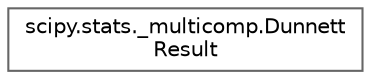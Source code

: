 digraph "Graphical Class Hierarchy"
{
 // LATEX_PDF_SIZE
  bgcolor="transparent";
  edge [fontname=Helvetica,fontsize=10,labelfontname=Helvetica,labelfontsize=10];
  node [fontname=Helvetica,fontsize=10,shape=box,height=0.2,width=0.4];
  rankdir="LR";
  Node0 [id="Node000000",label="scipy.stats._multicomp.Dunnett\lResult",height=0.2,width=0.4,color="grey40", fillcolor="white", style="filled",URL="$d1/d43/classscipy_1_1stats_1_1__multicomp_1_1DunnettResult.html",tooltip=" "];
}
